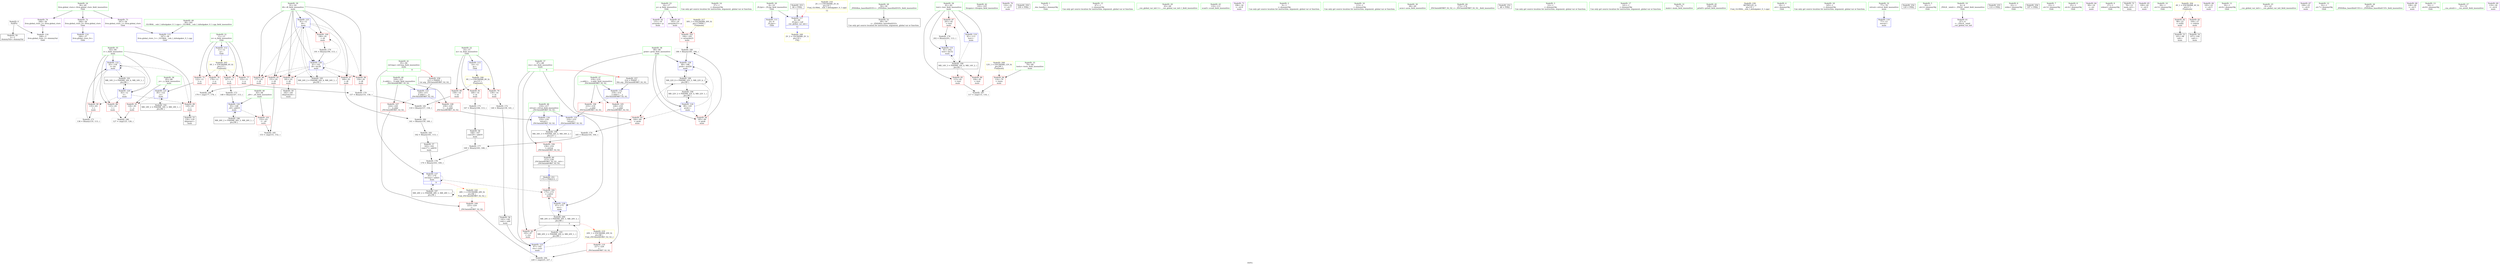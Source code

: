 digraph "SVFG" {
	label="SVFG";

	Node0x55dfc0a60f00 [shape=record,color=grey,label="{NodeID: 0\nNullPtr}"];
	Node0x55dfc0a60f00 -> Node0x55dfc0a6e0f0[style=solid];
	Node0x55dfc0a60f00 -> Node0x55dfc0a72890[style=solid];
	Node0x55dfc0a76670 [shape=record,color=grey,label="{NodeID: 180\n186 = Binary(185, 184, )\n}"];
	Node0x55dfc0a76670 -> Node0x55dfc0a73350[style=solid];
	Node0x55dfc0a6cfd0 [shape=record,color=red,label="{NodeID: 97\n160\<--91\n\<--i8\nmain\n}"];
	Node0x55dfc0a6cfd0 -> Node0x55dfc0a76970[style=solid];
	Node0x55dfc0a6af40 [shape=record,color=green,label="{NodeID: 14\n37\<--1\n\<--dummyObj\nCan only get source location for instruction, argument, global var or function.}"];
	Node0x55dfc0a71550 [shape=record,color=black,label="{NodeID: 194\nMR_22V_2 = PHI(MR_22V_4, MR_22V_1, )\npts\{90 \}\n}"];
	Node0x55dfc0a71550 -> Node0x55dfc0a72f40[style=dashed];
	Node0x55dfc0a6db30 [shape=record,color=blue,label="{NodeID: 111\n8\<--9\n_ZL2pi\<--\nGlob }"];
	Node0x55dfc0a6bd40 [shape=record,color=green,label="{NodeID: 28\n50\<--56\n_ZNSt8ios_base4InitD1Ev\<--_ZNSt8ios_base4InitD1Ev_field_insensitive\n}"];
	Node0x55dfc0a6bd40 -> Node0x55dfc0a6e2c0[style=solid];
	Node0x55dfc0a83650 [shape=record,color=yellow,style=double,label="{NodeID: 208\n12V_1 = ENCHI(MR_12V_0)\npts\{80 \}\nFun[main]}"];
	Node0x55dfc0a83650 -> Node0x55dfc0a6fd80[style=dashed];
	Node0x55dfc0a73010 [shape=record,color=blue,label="{NodeID: 125\n91\<--12\ni8\<--\nmain\n}"];
	Node0x55dfc0a73010 -> Node0x55dfc0a70670[style=dashed];
	Node0x55dfc0a73010 -> Node0x55dfc0a6cf00[style=dashed];
	Node0x55dfc0a73010 -> Node0x55dfc0a6cfd0[style=dashed];
	Node0x55dfc0a73010 -> Node0x55dfc0a6d0a0[style=dashed];
	Node0x55dfc0a73010 -> Node0x55dfc0a6d170[style=dashed];
	Node0x55dfc0a73010 -> Node0x55dfc0a6d240[style=dashed];
	Node0x55dfc0a73010 -> Node0x55dfc0a73420[style=dashed];
	Node0x55dfc0a73010 -> Node0x55dfc0a71640[style=dashed];
	Node0x55dfc0a6c960 [shape=record,color=green,label="{NodeID: 42\n102\<--103\nfreopen\<--freopen_field_insensitive\n}"];
	Node0x55dfc0a6e630 [shape=record,color=black,label="{NodeID: 56\n142\<--140\nconv\<--add\nmain\n}"];
	Node0x55dfc0a6e630 -> Node0x55dfc0a72e70[style=solid];
	Node0x55dfc0a6f190 [shape=record,color=purple,label="{NodeID: 70\n132\<--32\n\<--.str.7\nmain\n}"];
	Node0x55dfc0830820 [shape=record,color=black,label="{NodeID: 250\n109 = PHI()\n}"];
	Node0x55dfc0a6fd80 [shape=record,color=red,label="{NodeID: 84\n116\<--79\n\<--tests\nmain\n}"];
	Node0x55dfc0a6fd80 -> Node0x55dfc0a770f0[style=solid];
	Node0x55dfc0a5fd30 [shape=record,color=green,label="{NodeID: 1\n7\<--1\n__dso_handle\<--dummyObj\nGlob }"];
	Node0x55dfc0a767f0 [shape=record,color=grey,label="{NodeID: 181\n159 = Binary(157, 158, )\n}"];
	Node0x55dfc0a767f0 -> Node0x55dfc0a76970[style=solid];
	Node0x55dfc0a6d0a0 [shape=record,color=red,label="{NodeID: 98\n177\<--91\n\<--i8\nmain\n}"];
	Node0x55dfc0a6d0a0 -> Node0x55dfc0a77270[style=solid];
	Node0x55dfc0a6b040 [shape=record,color=green,label="{NodeID: 15\n67\<--1\n\<--dummyObj\nCan only get source location for instruction, argument, global var or function.}"];
	Node0x55dfc0a71640 [shape=record,color=black,label="{NodeID: 195\nMR_24V_2 = PHI(MR_24V_4, MR_24V_1, )\npts\{92 \}\n}"];
	Node0x55dfc0a71640 -> Node0x55dfc0a73010[style=dashed];
	Node0x55dfc0a6dc30 [shape=record,color=blue,label="{NodeID: 112\n11\<--12\nn\<--\nGlob }"];
	Node0x55dfc0a6dc30 -> Node0x55dfc0a833b0[style=dashed];
	Node0x55dfc0a6be40 [shape=record,color=green,label="{NodeID: 29\n63\<--64\n__cxx_global_var_init.1\<--__cxx_global_var_init.1_field_insensitive\n}"];
	Node0x55dfc0a730e0 [shape=record,color=blue,label="{NodeID: 126\n93\<--148\n_n9\<--add10\nmain\n}"];
	Node0x55dfc0a730e0 -> Node0x55dfc0a6d310[style=dashed];
	Node0x55dfc0a730e0 -> Node0x55dfc0a80090[style=dashed];
	Node0x55dfc0a6ca60 [shape=record,color=green,label="{NodeID: 43\n110\<--111\nscanf\<--scanf_field_insensitive\n}"];
	Node0x55dfc0a6e700 [shape=record,color=black,label="{NodeID: 57\n163\<--162\nconv17\<--add16\nmain\n}"];
	Node0x55dfc0a6e700 -> Node0x55dfc0a76370[style=solid];
	Node0x55dfc0a6f260 [shape=record,color=purple,label="{NodeID: 71\n196\<--34\n\<--.str.8\nmain\n}"];
	Node0x55dfc0a90530 [shape=record,color=black,label="{NodeID: 251\n172 = PHI(213, )\n}"];
	Node0x55dfc0a90530 -> Node0x55dfc0a6d3e0[style=solid];
	Node0x55dfc0a6fe50 [shape=record,color=red,label="{NodeID: 85\n115\<--81\n\<--test\nmain\n}"];
	Node0x55dfc0a6fe50 -> Node0x55dfc0a770f0[style=solid];
	Node0x55dfc0a69f80 [shape=record,color=green,label="{NodeID: 2\n9\<--1\n\<--dummyObj\nCan only get source location for instruction, argument, global var or function.}"];
	Node0x55dfc0a76970 [shape=record,color=grey,label="{NodeID: 182\n161 = Binary(159, 160, )\n}"];
	Node0x55dfc0a76970 -> Node0x55dfc0a76af0[style=solid];
	Node0x55dfc0a6d170 [shape=record,color=red,label="{NodeID: 99\n181\<--91\n\<--i8\nmain\n}"];
	Node0x55dfc0a6d170 -> Node0x55dfc0a6e8a0[style=solid];
	Node0x55dfc0a6b140 [shape=record,color=green,label="{NodeID: 16\n113\<--1\n\<--dummyObj\nCan only get source location for instruction, argument, global var or function.}"];
	Node0x55dfc0a80090 [shape=record,color=black,label="{NodeID: 196\nMR_26V_2 = PHI(MR_26V_3, MR_26V_1, )\npts\{94 \}\n}"];
	Node0x55dfc0a80090 -> Node0x55dfc0a730e0[style=dashed];
	Node0x55dfc0a6dd30 [shape=record,color=blue,label="{NodeID: 113\n14\<--12\nm\<--\nGlob }"];
	Node0x55dfc0a6dd30 -> Node0x55dfc0a83490[style=dashed];
	Node0x55dfc0a6bf40 [shape=record,color=green,label="{NodeID: 30\n68\<--69\nacos\<--acos_field_insensitive\n}"];
	Node0x55dfc0a731b0 [shape=record,color=blue,label="{NodeID: 127\n95\<--170\nref.tmp\<--add21\nmain\n|{|<s3>9}}"];
	Node0x55dfc0a731b0 -> Node0x55dfc0a6d3e0[style=dashed];
	Node0x55dfc0a731b0 -> Node0x55dfc0a731b0[style=dashed];
	Node0x55dfc0a731b0 -> Node0x55dfc0a80590[style=dashed];
	Node0x55dfc0a731b0:s3 -> Node0x55dfc0a84940[style=dashed,color=red];
	Node0x55dfc0a6cb60 [shape=record,color=green,label="{NodeID: 44\n173\<--174\n_ZSt3minIdERKT_S2_S2_\<--_ZSt3minIdERKT_S2_S2__field_insensitive\n}"];
	Node0x55dfc0a6e7d0 [shape=record,color=black,label="{NodeID: 58\n168\<--167\nconv20\<--add19\nmain\n}"];
	Node0x55dfc0a6e7d0 -> Node0x55dfc0a761f0[style=solid];
	Node0x55dfc0a6f330 [shape=record,color=purple,label="{NodeID: 72\n246\<--36\nllvm.global_ctors_0\<--llvm.global_ctors\nGlob }"];
	Node0x55dfc0a6f330 -> Node0x55dfc0a6de30[style=solid];
	Node0x55dfc0a90720 [shape=record,color=black,label="{NodeID: 252\n48 = PHI()\n}"];
	Node0x55dfc0a6ff20 [shape=record,color=red,label="{NodeID: 86\n194\<--81\n\<--test\nmain\n}"];
	Node0x55dfc0a6a010 [shape=record,color=green,label="{NodeID: 3\n12\<--1\n\<--dummyObj\nCan only get source location for instruction, argument, global var or function.}"];
	Node0x55dfc0a76af0 [shape=record,color=grey,label="{NodeID: 183\n162 = Binary(161, 113, )\n}"];
	Node0x55dfc0a76af0 -> Node0x55dfc0a6e700[style=solid];
	Node0x55dfc0a6d240 [shape=record,color=red,label="{NodeID: 100\n190\<--91\n\<--i8\nmain\n}"];
	Node0x55dfc0a6d240 -> Node0x55dfc0a764f0[style=solid];
	Node0x55dfc0a6b240 [shape=record,color=green,label="{NodeID: 17\n141\<--1\n\<--dummyObj\nCan only get source location for instruction, argument, global var or function.}"];
	Node0x55dfc0a80590 [shape=record,color=black,label="{NodeID: 197\nMR_28V_2 = PHI(MR_28V_3, MR_28V_1, )\npts\{96 \}\n}"];
	Node0x55dfc0a80590 -> Node0x55dfc0a731b0[style=dashed];
	Node0x55dfc0a80590 -> Node0x55dfc0a80590[style=dashed];
	Node0x55dfc0a6de30 [shape=record,color=blue,label="{NodeID: 114\n246\<--37\nllvm.global_ctors_0\<--\nGlob }"];
	Node0x55dfc0a6c040 [shape=record,color=green,label="{NodeID: 31\n74\<--75\nmain\<--main_field_insensitive\n}"];
	Node0x55dfc0a73280 [shape=record,color=blue,label="{NodeID: 128\n87\<--175\nres\<--\nmain\n}"];
	Node0x55dfc0a73280 -> Node0x55dfc0a81490[style=dashed];
	Node0x55dfc0a6cc60 [shape=record,color=green,label="{NodeID: 45\n198\<--199\nprintf\<--printf_field_insensitive\n}"];
	Node0x55dfc0a6e8a0 [shape=record,color=black,label="{NodeID: 59\n182\<--181\nidxprom24\<--\nmain\n}"];
	Node0x55dfc0a86450 [shape=record,color=yellow,style=double,label="{NodeID: 239\nRETMU(2V_2)\npts\{10 \}\nFun[_GLOBAL__sub_I_dzhulgakov_0_1.cpp]}"];
	Node0x55dfc0a6f430 [shape=record,color=purple,label="{NodeID: 73\n247\<--36\nllvm.global_ctors_1\<--llvm.global_ctors\nGlob }"];
	Node0x55dfc0a6f430 -> Node0x55dfc0a72790[style=solid];
	Node0x55dfc0a907f0 [shape=record,color=black,label="{NodeID: 253\n66 = PHI()\n}"];
	Node0x55dfc0a907f0 -> Node0x55dfc0a72990[style=solid];
	Node0x55dfc0a75770 [shape=record,color=grey,label="{NodeID: 170\n157 = Binary(155, 156, )\n}"];
	Node0x55dfc0a75770 -> Node0x55dfc0a767f0[style=solid];
	Node0x55dfc0a6fff0 [shape=record,color=red,label="{NodeID: 87\n201\<--81\n\<--test\nmain\n}"];
	Node0x55dfc0a6fff0 -> Node0x55dfc0a76070[style=solid];
	Node0x55dfc0a6a0a0 [shape=record,color=green,label="{NodeID: 4\n18\<--1\n.str\<--dummyObj\nGlob }"];
	Node0x55dfc0a76c70 [shape=record,color=grey,label="{NodeID: 184\n228 = cmp(225, 227, )\n}"];
	Node0x55dfc0a6d310 [shape=record,color=red,label="{NodeID: 101\n152\<--93\n\<--_n9\nmain\n}"];
	Node0x55dfc0a6d310 -> Node0x55dfc0a76df0[style=solid];
	Node0x55dfc0a6b340 [shape=record,color=green,label="{NodeID: 18\n145\<--1\n\<--dummyObj\nCan only get source location for instruction, argument, global var or function.}"];
	Node0x55dfc0a72790 [shape=record,color=blue,label="{NodeID: 115\n247\<--38\nllvm.global_ctors_1\<--_GLOBAL__sub_I_dzhulgakov_0_1.cpp\nGlob }"];
	Node0x55dfc0a6c140 [shape=record,color=green,label="{NodeID: 32\n77\<--78\nretval\<--retval_field_insensitive\nmain\n}"];
	Node0x55dfc0a6c140 -> Node0x55dfc0a72a60[style=solid];
	Node0x55dfc0a73350 [shape=record,color=blue,label="{NodeID: 129\n89\<--186\nprob\<--mul26\nmain\n}"];
	Node0x55dfc0a73350 -> Node0x55dfc0a7cd70[style=dashed];
	Node0x55dfc0a6cd60 [shape=record,color=green,label="{NodeID: 46\n216\<--217\nretval\<--retval_field_insensitive\n_ZSt3minIdERKT_S2_S2_\n}"];
	Node0x55dfc0a6cd60 -> Node0x55dfc0a6d580[style=solid];
	Node0x55dfc0a6cd60 -> Node0x55dfc0a73760[style=solid];
	Node0x55dfc0a6cd60 -> Node0x55dfc0a73830[style=solid];
	Node0x55dfc0a6e970 [shape=record,color=black,label="{NodeID: 60\n213\<--236\n_ZSt3minIdERKT_S2_S2__ret\<--\n_ZSt3minIdERKT_S2_S2_\n|{<s0>9}}"];
	Node0x55dfc0a6e970:s0 -> Node0x55dfc0a90530[style=solid,color=blue];
	Node0x55dfc0a6f530 [shape=record,color=purple,label="{NodeID: 74\n248\<--36\nllvm.global_ctors_2\<--llvm.global_ctors\nGlob }"];
	Node0x55dfc0a6f530 -> Node0x55dfc0a72890[style=solid];
	Node0x55dfc0a908c0 [shape=record,color=black,label="{NodeID: 254\n120 = PHI()\n}"];
	Node0x55dfc0a758f0 [shape=record,color=grey,label="{NodeID: 171\n136 = Binary(135, 113, )\n}"];
	Node0x55dfc0a758f0 -> Node0x55dfc0a72da0[style=solid];
	Node0x55dfc0a700c0 [shape=record,color=red,label="{NodeID: 88\n125\<--83\n\<--i\nmain\n}"];
	Node0x55dfc0a700c0 -> Node0x55dfc0a76f70[style=solid];
	Node0x55dfc0a6a130 [shape=record,color=green,label="{NodeID: 5\n20\<--1\n.str.2\<--dummyObj\nGlob }"];
	Node0x55dfc0a76df0 [shape=record,color=grey,label="{NodeID: 185\n153 = cmp(151, 152, )\n}"];
	Node0x55dfc0a6d3e0 [shape=record,color=red,label="{NodeID: 102\n175\<--172\n\<--call22\nmain\n}"];
	Node0x55dfc0a6d3e0 -> Node0x55dfc0a73280[style=solid];
	Node0x55dfc0a6b440 [shape=record,color=green,label="{NodeID: 19\n4\<--6\n_ZStL8__ioinit\<--_ZStL8__ioinit_field_insensitive\nGlob }"];
	Node0x55dfc0a6b440 -> Node0x55dfc0a6ea40[style=solid];
	Node0x55dfc0a80f90 [shape=record,color=black,label="{NodeID: 199\nMR_34V_3 = PHI(MR_34V_4, MR_34V_2, )\npts\{217 \}\n}"];
	Node0x55dfc0a80f90 -> Node0x55dfc0a6d580[style=dashed];
	Node0x55dfc0a72890 [shape=record,color=blue, style = dotted,label="{NodeID: 116\n248\<--3\nllvm.global_ctors_2\<--dummyVal\nGlob }"];
	Node0x55dfc0a6c210 [shape=record,color=green,label="{NodeID: 33\n79\<--80\ntests\<--tests_field_insensitive\nmain\n}"];
	Node0x55dfc0a6c210 -> Node0x55dfc0a6fd80[style=solid];
	Node0x55dfc0a73420 [shape=record,color=blue,label="{NodeID: 130\n91\<--191\ni8\<--inc28\nmain\n}"];
	Node0x55dfc0a73420 -> Node0x55dfc0a70670[style=dashed];
	Node0x55dfc0a73420 -> Node0x55dfc0a6cf00[style=dashed];
	Node0x55dfc0a73420 -> Node0x55dfc0a6cfd0[style=dashed];
	Node0x55dfc0a73420 -> Node0x55dfc0a6d0a0[style=dashed];
	Node0x55dfc0a73420 -> Node0x55dfc0a6d170[style=dashed];
	Node0x55dfc0a73420 -> Node0x55dfc0a6d240[style=dashed];
	Node0x55dfc0a73420 -> Node0x55dfc0a73420[style=dashed];
	Node0x55dfc0a73420 -> Node0x55dfc0a71640[style=dashed];
	Node0x55dfc0a6ce30 [shape=record,color=green,label="{NodeID: 47\n218\<--219\n__a.addr\<--__a.addr_field_insensitive\n_ZSt3minIdERKT_S2_S2_\n}"];
	Node0x55dfc0a6ce30 -> Node0x55dfc0a6d650[style=solid];
	Node0x55dfc0a6ce30 -> Node0x55dfc0a6d720[style=solid];
	Node0x55dfc0a6ce30 -> Node0x55dfc0a735c0[style=solid];
	Node0x55dfc0a6ea40 [shape=record,color=purple,label="{NodeID: 61\n47\<--4\n\<--_ZStL8__ioinit\n__cxx_global_var_init\n}"];
	Node0x55dfc0a6f630 [shape=record,color=red,label="{NodeID: 75\n122\<--11\n\<--n\nmain\n}"];
	Node0x55dfc0a6f630 -> Node0x55dfc0a72cd0[style=solid];
	Node0x55dfc0a90990 [shape=record,color=black,label="{NodeID: 255\n133 = PHI()\n}"];
	Node0x55dfc0a75a70 [shape=record,color=grey,label="{NodeID: 172\n140 = Binary(139, 141, )\n}"];
	Node0x55dfc0a75a70 -> Node0x55dfc0a6e630[style=solid];
	Node0x55dfc0a70190 [shape=record,color=red,label="{NodeID: 89\n129\<--83\n\<--i\nmain\n}"];
	Node0x55dfc0a70190 -> Node0x55dfc0a6e560[style=solid];
	Node0x55dfc0a6a970 [shape=record,color=green,label="{NodeID: 6\n22\<--1\nstdin\<--dummyObj\nGlob }"];
	Node0x55dfc0a76f70 [shape=record,color=grey,label="{NodeID: 186\n127 = cmp(125, 126, )\n}"];
	Node0x55dfc0a6d4b0 [shape=record,color=red,label="{NodeID: 103\n184\<--183\n\<--arrayidx25\nmain\n}"];
	Node0x55dfc0a6d4b0 -> Node0x55dfc0a76670[style=solid];
	Node0x55dfc0a6b540 [shape=record,color=green,label="{NodeID: 20\n8\<--10\n_ZL2pi\<--_ZL2pi_field_insensitive\nGlob }"];
	Node0x55dfc0a6b540 -> Node0x55dfc0a6db30[style=solid];
	Node0x55dfc0a6b540 -> Node0x55dfc0a72990[style=solid];
	Node0x55dfc0a81490 [shape=record,color=black,label="{NodeID: 200\nMR_20V_4 = PHI(MR_20V_5, MR_20V_3, )\npts\{88 \}\n|{|<s4>9}}"];
	Node0x55dfc0a81490 -> Node0x55dfc0a70400[style=dashed];
	Node0x55dfc0a81490 -> Node0x55dfc0a6d3e0[style=dashed];
	Node0x55dfc0a81490 -> Node0x55dfc0a73280[style=dashed];
	Node0x55dfc0a81490 -> Node0x55dfc0a71050[style=dashed];
	Node0x55dfc0a81490:s4 -> Node0x55dfc0a84830[style=dashed,color=red];
	Node0x55dfc0a72990 [shape=record,color=blue,label="{NodeID: 117\n8\<--66\n_ZL2pi\<--call\n__cxx_global_var_init.1\n|{<s0>12}}"];
	Node0x55dfc0a72990:s0 -> Node0x55dfc0a86ea0[style=dashed,color=blue];
	Node0x55dfc0a6c2e0 [shape=record,color=green,label="{NodeID: 34\n81\<--82\ntest\<--test_field_insensitive\nmain\n}"];
	Node0x55dfc0a6c2e0 -> Node0x55dfc0a6fe50[style=solid];
	Node0x55dfc0a6c2e0 -> Node0x55dfc0a6ff20[style=solid];
	Node0x55dfc0a6c2e0 -> Node0x55dfc0a6fff0[style=solid];
	Node0x55dfc0a6c2e0 -> Node0x55dfc0a72b30[style=solid];
	Node0x55dfc0a6c2e0 -> Node0x55dfc0a734f0[style=solid];
	Node0x55dfc0a734f0 [shape=record,color=blue,label="{NodeID: 131\n81\<--202\ntest\<--inc32\nmain\n}"];
	Node0x55dfc0a734f0 -> Node0x55dfc0a7d270[style=dashed];
	Node0x55dfc0a6df20 [shape=record,color=green,label="{NodeID: 48\n220\<--221\n__b.addr\<--__b.addr_field_insensitive\n_ZSt3minIdERKT_S2_S2_\n}"];
	Node0x55dfc0a6df20 -> Node0x55dfc0a6d7f0[style=solid];
	Node0x55dfc0a6df20 -> Node0x55dfc0a6d8c0[style=solid];
	Node0x55dfc0a6df20 -> Node0x55dfc0a73690[style=solid];
	Node0x55dfc0a6eb10 [shape=record,color=purple,label="{NodeID: 62\n131\<--16\narrayidx\<--p\nmain\n}"];
	Node0x55dfc0a6f700 [shape=record,color=red,label="{NodeID: 76\n147\<--11\n\<--n\nmain\n}"];
	Node0x55dfc0a6f700 -> Node0x55dfc0a75bf0[style=solid];
	Node0x55dfc0a90a60 [shape=record,color=black,label="{NodeID: 256\n197 = PHI()\n}"];
	Node0x55dfc0a75bf0 [shape=record,color=grey,label="{NodeID: 173\n148 = Binary(147, 113, )\n}"];
	Node0x55dfc0a75bf0 -> Node0x55dfc0a730e0[style=solid];
	Node0x55dfc0a70260 [shape=record,color=red,label="{NodeID: 90\n135\<--83\n\<--i\nmain\n}"];
	Node0x55dfc0a70260 -> Node0x55dfc0a758f0[style=solid];
	Node0x55dfc0a6aa00 [shape=record,color=green,label="{NodeID: 7\n23\<--1\n.str.3\<--dummyObj\nGlob }"];
	Node0x55dfc0a770f0 [shape=record,color=grey,label="{NodeID: 187\n117 = cmp(115, 116, )\n}"];
	Node0x55dfc0a6d580 [shape=record,color=red,label="{NodeID: 104\n236\<--216\n\<--retval\n_ZSt3minIdERKT_S2_S2_\n}"];
	Node0x55dfc0a6d580 -> Node0x55dfc0a6e970[style=solid];
	Node0x55dfc0a6b640 [shape=record,color=green,label="{NodeID: 21\n11\<--13\nn\<--n_field_insensitive\nGlob }"];
	Node0x55dfc0a6b640 -> Node0x55dfc0a6f630[style=solid];
	Node0x55dfc0a6b640 -> Node0x55dfc0a6f700[style=solid];
	Node0x55dfc0a6b640 -> Node0x55dfc0a6f7d0[style=solid];
	Node0x55dfc0a6b640 -> Node0x55dfc0a6f8a0[style=solid];
	Node0x55dfc0a6b640 -> Node0x55dfc0a6dc30[style=solid];
	Node0x55dfc0a72a60 [shape=record,color=blue,label="{NodeID: 118\n77\<--12\nretval\<--\nmain\n}"];
	Node0x55dfc0a6c3b0 [shape=record,color=green,label="{NodeID: 35\n83\<--84\ni\<--i_field_insensitive\nmain\n}"];
	Node0x55dfc0a6c3b0 -> Node0x55dfc0a700c0[style=solid];
	Node0x55dfc0a6c3b0 -> Node0x55dfc0a70190[style=solid];
	Node0x55dfc0a6c3b0 -> Node0x55dfc0a70260[style=solid];
	Node0x55dfc0a6c3b0 -> Node0x55dfc0a72c00[style=solid];
	Node0x55dfc0a6c3b0 -> Node0x55dfc0a72da0[style=solid];
	Node0x55dfc0a735c0 [shape=record,color=blue,label="{NodeID: 132\n218\<--214\n__a.addr\<--__a\n_ZSt3minIdERKT_S2_S2_\n}"];
	Node0x55dfc0a735c0 -> Node0x55dfc0a6d650[style=dashed];
	Node0x55dfc0a735c0 -> Node0x55dfc0a6d720[style=dashed];
	Node0x55dfc0a6dff0 [shape=record,color=green,label="{NodeID: 49\n38\<--241\n_GLOBAL__sub_I_dzhulgakov_0_1.cpp\<--_GLOBAL__sub_I_dzhulgakov_0_1.cpp_field_insensitive\n}"];
	Node0x55dfc0a6dff0 -> Node0x55dfc0a72790[style=solid];
	Node0x55dfc0a6ebe0 [shape=record,color=purple,label="{NodeID: 63\n183\<--16\narrayidx25\<--p\nmain\n}"];
	Node0x55dfc0a6ebe0 -> Node0x55dfc0a6d4b0[style=solid];
	Node0x55dfc0a6f7d0 [shape=record,color=red,label="{NodeID: 77\n155\<--11\n\<--n\nmain\n}"];
	Node0x55dfc0a6f7d0 -> Node0x55dfc0a75770[style=solid];
	Node0x55dfc0a90b30 [shape=record,color=black,label="{NodeID: 257\n214 = PHI(87, )\n0th arg _ZSt3minIdERKT_S2_S2_ }"];
	Node0x55dfc0a90b30 -> Node0x55dfc0a735c0[style=solid];
	Node0x55dfc0a75d70 [shape=record,color=grey,label="{NodeID: 174\n165 = Binary(145, 164, )\n}"];
	Node0x55dfc0a75d70 -> Node0x55dfc0a761f0[style=solid];
	Node0x55dfc0a70330 [shape=record,color=red,label="{NodeID: 91\n126\<--85\n\<--_n\nmain\n}"];
	Node0x55dfc0a70330 -> Node0x55dfc0a76f70[style=solid];
	Node0x55dfc0a6aa90 [shape=record,color=green,label="{NodeID: 8\n25\<--1\n.str.4\<--dummyObj\nGlob }"];
	Node0x55dfc0a77270 [shape=record,color=grey,label="{NodeID: 188\n179 = cmp(177, 178, )\n}"];
	Node0x55dfc0a6d650 [shape=record,color=red,label="{NodeID: 105\n226\<--218\n\<--__a.addr\n_ZSt3minIdERKT_S2_S2_\n}"];
	Node0x55dfc0a6d650 -> Node0x55dfc0a6da60[style=solid];
	Node0x55dfc0a6b740 [shape=record,color=green,label="{NodeID: 22\n14\<--15\nm\<--m_field_insensitive\nGlob }"];
	Node0x55dfc0a6b740 -> Node0x55dfc0a6f970[style=solid];
	Node0x55dfc0a6b740 -> Node0x55dfc0a6fa40[style=solid];
	Node0x55dfc0a6b740 -> Node0x55dfc0a6fb10[style=solid];
	Node0x55dfc0a6b740 -> Node0x55dfc0a6dd30[style=solid];
	Node0x55dfc0a72b30 [shape=record,color=blue,label="{NodeID: 119\n81\<--113\ntest\<--\nmain\n}"];
	Node0x55dfc0a72b30 -> Node0x55dfc0a7d270[style=dashed];
	Node0x55dfc0a6c480 [shape=record,color=green,label="{NodeID: 36\n85\<--86\n_n\<--_n_field_insensitive\nmain\n}"];
	Node0x55dfc0a6c480 -> Node0x55dfc0a70330[style=solid];
	Node0x55dfc0a6c480 -> Node0x55dfc0a72cd0[style=solid];
	Node0x55dfc0a73690 [shape=record,color=blue,label="{NodeID: 133\n220\<--215\n__b.addr\<--__b\n_ZSt3minIdERKT_S2_S2_\n}"];
	Node0x55dfc0a73690 -> Node0x55dfc0a6d7f0[style=dashed];
	Node0x55dfc0a73690 -> Node0x55dfc0a6d8c0[style=dashed];
	Node0x55dfc0a6e0f0 [shape=record,color=black,label="{NodeID: 50\n2\<--3\ndummyVal\<--dummyVal\n}"];
	Node0x55dfc0a6ecb0 [shape=record,color=purple,label="{NodeID: 64\n99\<--18\n\<--.str\nmain\n}"];
	Node0x55dfc0a6f8a0 [shape=record,color=red,label="{NodeID: 78\n178\<--11\n\<--n\nmain\n}"];
	Node0x55dfc0a6f8a0 -> Node0x55dfc0a77270[style=solid];
	Node0x55dfc0a90d20 [shape=record,color=black,label="{NodeID: 258\n215 = PHI(95, )\n1st arg _ZSt3minIdERKT_S2_S2_ }"];
	Node0x55dfc0a90d20 -> Node0x55dfc0a73690[style=solid];
	Node0x55dfc0a75ef0 [shape=record,color=grey,label="{NodeID: 175\n167 = Binary(166, 113, )\n}"];
	Node0x55dfc0a75ef0 -> Node0x55dfc0a6e7d0[style=solid];
	Node0x55dfc0a70400 [shape=record,color=red,label="{NodeID: 92\n195\<--87\n\<--res\nmain\n}"];
	Node0x55dfc0a6ab20 [shape=record,color=green,label="{NodeID: 9\n27\<--1\nstdout\<--dummyObj\nGlob }"];
	Node0x55dfc0a7cd70 [shape=record,color=black,label="{NodeID: 189\nMR_22V_6 = PHI(MR_22V_5, MR_22V_4, )\npts\{90 \}\n}"];
	Node0x55dfc0a7cd70 -> Node0x55dfc0a704d0[style=dashed];
	Node0x55dfc0a7cd70 -> Node0x55dfc0a705a0[style=dashed];
	Node0x55dfc0a7cd70 -> Node0x55dfc0a73350[style=dashed];
	Node0x55dfc0a7cd70 -> Node0x55dfc0a7cd70[style=dashed];
	Node0x55dfc0a7cd70 -> Node0x55dfc0a71550[style=dashed];
	Node0x55dfc0a6d720 [shape=record,color=red,label="{NodeID: 106\n233\<--218\n\<--__a.addr\n_ZSt3minIdERKT_S2_S2_\n}"];
	Node0x55dfc0a6d720 -> Node0x55dfc0a73830[style=solid];
	Node0x55dfc0a6b840 [shape=record,color=green,label="{NodeID: 23\n16\<--17\np\<--p_field_insensitive\nGlob }"];
	Node0x55dfc0a6b840 -> Node0x55dfc0a6eb10[style=solid];
	Node0x55dfc0a6b840 -> Node0x55dfc0a6ebe0[style=solid];
	Node0x55dfc0a72c00 [shape=record,color=blue,label="{NodeID: 120\n83\<--12\ni\<--\nmain\n}"];
	Node0x55dfc0a72c00 -> Node0x55dfc0a700c0[style=dashed];
	Node0x55dfc0a72c00 -> Node0x55dfc0a70190[style=dashed];
	Node0x55dfc0a72c00 -> Node0x55dfc0a70260[style=dashed];
	Node0x55dfc0a72c00 -> Node0x55dfc0a72da0[style=dashed];
	Node0x55dfc0a72c00 -> Node0x55dfc0a7d770[style=dashed];
	Node0x55dfc0a6c550 [shape=record,color=green,label="{NodeID: 37\n87\<--88\nres\<--res_field_insensitive\nmain\n|{|<s3>9}}"];
	Node0x55dfc0a6c550 -> Node0x55dfc0a70400[style=solid];
	Node0x55dfc0a6c550 -> Node0x55dfc0a72e70[style=solid];
	Node0x55dfc0a6c550 -> Node0x55dfc0a73280[style=solid];
	Node0x55dfc0a6c550:s3 -> Node0x55dfc0a90b30[style=solid,color=red];
	Node0x55dfc0a83e30 [shape=record,color=yellow,style=double,label="{NodeID: 217\n30V_1 = ENCHI(MR_30V_0)\npts\{170000 \}\nFun[main]}"];
	Node0x55dfc0a83e30 -> Node0x55dfc0a6d4b0[style=dashed];
	Node0x55dfc0a73760 [shape=record,color=blue,label="{NodeID: 134\n216\<--230\nretval\<--\n_ZSt3minIdERKT_S2_S2_\n}"];
	Node0x55dfc0a73760 -> Node0x55dfc0a80f90[style=dashed];
	Node0x55dfc0a6e1f0 [shape=record,color=black,label="{NodeID: 51\n76\<--12\nmain_ret\<--\nmain\n}"];
	Node0x55dfc0a6ed80 [shape=record,color=purple,label="{NodeID: 65\n100\<--20\n\<--.str.2\nmain\n}"];
	Node0x55dfc0a6f970 [shape=record,color=red,label="{NodeID: 79\n139\<--14\n\<--m\nmain\n}"];
	Node0x55dfc0a6f970 -> Node0x55dfc0a75a70[style=solid];
	Node0x55dfc0a76070 [shape=record,color=grey,label="{NodeID: 176\n202 = Binary(201, 113, )\n}"];
	Node0x55dfc0a76070 -> Node0x55dfc0a734f0[style=solid];
	Node0x55dfc0a704d0 [shape=record,color=red,label="{NodeID: 93\n164\<--89\n\<--prob\nmain\n}"];
	Node0x55dfc0a704d0 -> Node0x55dfc0a75d70[style=solid];
	Node0x55dfc0a6abb0 [shape=record,color=green,label="{NodeID: 10\n28\<--1\n.str.5\<--dummyObj\nGlob }"];
	Node0x55dfc0a7d270 [shape=record,color=black,label="{NodeID: 190\nMR_14V_3 = PHI(MR_14V_4, MR_14V_2, )\npts\{82 \}\n}"];
	Node0x55dfc0a7d270 -> Node0x55dfc0a6fe50[style=dashed];
	Node0x55dfc0a7d270 -> Node0x55dfc0a6ff20[style=dashed];
	Node0x55dfc0a7d270 -> Node0x55dfc0a6fff0[style=dashed];
	Node0x55dfc0a7d270 -> Node0x55dfc0a734f0[style=dashed];
	Node0x55dfc0a6d7f0 [shape=record,color=red,label="{NodeID: 107\n224\<--220\n\<--__b.addr\n_ZSt3minIdERKT_S2_S2_\n}"];
	Node0x55dfc0a6d7f0 -> Node0x55dfc0a6d990[style=solid];
	Node0x55dfc0a6b940 [shape=record,color=green,label="{NodeID: 24\n36\<--40\nllvm.global_ctors\<--llvm.global_ctors_field_insensitive\nGlob }"];
	Node0x55dfc0a6b940 -> Node0x55dfc0a6f330[style=solid];
	Node0x55dfc0a6b940 -> Node0x55dfc0a6f430[style=solid];
	Node0x55dfc0a6b940 -> Node0x55dfc0a6f530[style=solid];
	Node0x55dfc0a82890 [shape=record,color=yellow,style=double,label="{NodeID: 204\n4V_1 = ENCHI(MR_4V_0)\npts\{1 \}\nFun[main]}"];
	Node0x55dfc0a82890 -> Node0x55dfc0a6fbe0[style=dashed];
	Node0x55dfc0a82890 -> Node0x55dfc0a6fcb0[style=dashed];
	Node0x55dfc0a72cd0 [shape=record,color=blue,label="{NodeID: 121\n85\<--122\n_n\<--\nmain\n}"];
	Node0x55dfc0a72cd0 -> Node0x55dfc0a70330[style=dashed];
	Node0x55dfc0a72cd0 -> Node0x55dfc0a70b50[style=dashed];
	Node0x55dfc0a6c620 [shape=record,color=green,label="{NodeID: 38\n89\<--90\nprob\<--prob_field_insensitive\nmain\n}"];
	Node0x55dfc0a6c620 -> Node0x55dfc0a704d0[style=solid];
	Node0x55dfc0a6c620 -> Node0x55dfc0a705a0[style=solid];
	Node0x55dfc0a6c620 -> Node0x55dfc0a72f40[style=solid];
	Node0x55dfc0a6c620 -> Node0x55dfc0a73350[style=solid];
	Node0x55dfc0a84720 [shape=record,color=yellow,style=double,label="{NodeID: 218\n2V_1 = ENCHI(MR_2V_0)\npts\{10 \}\nFun[_GLOBAL__sub_I_dzhulgakov_0_1.cpp]|{<s0>12}}"];
	Node0x55dfc0a84720:s0 -> Node0x55dfc0a72990[style=dashed,color=red];
	Node0x55dfc0a73830 [shape=record,color=blue,label="{NodeID: 135\n216\<--233\nretval\<--\n_ZSt3minIdERKT_S2_S2_\n}"];
	Node0x55dfc0a73830 -> Node0x55dfc0a80f90[style=dashed];
	Node0x55dfc0a6e2c0 [shape=record,color=black,label="{NodeID: 52\n49\<--50\n\<--_ZNSt8ios_base4InitD1Ev\nCan only get source location for instruction, argument, global var or function.}"];
	Node0x55dfc0a6ee50 [shape=record,color=purple,label="{NodeID: 66\n105\<--23\n\<--.str.3\nmain\n}"];
	Node0x55dfc0a6fa40 [shape=record,color=red,label="{NodeID: 80\n158\<--14\n\<--m\nmain\n}"];
	Node0x55dfc0a6fa40 -> Node0x55dfc0a767f0[style=solid];
	Node0x55dfc0a761f0 [shape=record,color=grey,label="{NodeID: 177\n169 = Binary(165, 168, )\n}"];
	Node0x55dfc0a761f0 -> Node0x55dfc0a76370[style=solid];
	Node0x55dfc0a705a0 [shape=record,color=red,label="{NodeID: 94\n185\<--89\n\<--prob\nmain\n}"];
	Node0x55dfc0a705a0 -> Node0x55dfc0a76670[style=solid];
	Node0x55dfc0a6ac40 [shape=record,color=green,label="{NodeID: 11\n30\<--1\n.str.6\<--dummyObj\nGlob }"];
	Node0x55dfc0a7d770 [shape=record,color=black,label="{NodeID: 191\nMR_16V_2 = PHI(MR_16V_4, MR_16V_1, )\npts\{84 \}\n}"];
	Node0x55dfc0a7d770 -> Node0x55dfc0a72c00[style=dashed];
	Node0x55dfc0a6d8c0 [shape=record,color=red,label="{NodeID: 108\n230\<--220\n\<--__b.addr\n_ZSt3minIdERKT_S2_S2_\n}"];
	Node0x55dfc0a6d8c0 -> Node0x55dfc0a73760[style=solid];
	Node0x55dfc0a6ba40 [shape=record,color=green,label="{NodeID: 25\n41\<--42\n__cxx_global_var_init\<--__cxx_global_var_init_field_insensitive\n}"];
	Node0x55dfc0a833b0 [shape=record,color=yellow,style=double,label="{NodeID: 205\n6V_1 = ENCHI(MR_6V_0)\npts\{13 \}\nFun[main]}"];
	Node0x55dfc0a833b0 -> Node0x55dfc0a6f630[style=dashed];
	Node0x55dfc0a833b0 -> Node0x55dfc0a6f700[style=dashed];
	Node0x55dfc0a833b0 -> Node0x55dfc0a6f7d0[style=dashed];
	Node0x55dfc0a833b0 -> Node0x55dfc0a6f8a0[style=dashed];
	Node0x55dfc0a72da0 [shape=record,color=blue,label="{NodeID: 122\n83\<--136\ni\<--inc\nmain\n}"];
	Node0x55dfc0a72da0 -> Node0x55dfc0a700c0[style=dashed];
	Node0x55dfc0a72da0 -> Node0x55dfc0a70190[style=dashed];
	Node0x55dfc0a72da0 -> Node0x55dfc0a70260[style=dashed];
	Node0x55dfc0a72da0 -> Node0x55dfc0a72da0[style=dashed];
	Node0x55dfc0a72da0 -> Node0x55dfc0a7d770[style=dashed];
	Node0x55dfc0a6c6f0 [shape=record,color=green,label="{NodeID: 39\n91\<--92\ni8\<--i8_field_insensitive\nmain\n}"];
	Node0x55dfc0a6c6f0 -> Node0x55dfc0a70670[style=solid];
	Node0x55dfc0a6c6f0 -> Node0x55dfc0a6cf00[style=solid];
	Node0x55dfc0a6c6f0 -> Node0x55dfc0a6cfd0[style=solid];
	Node0x55dfc0a6c6f0 -> Node0x55dfc0a6d0a0[style=solid];
	Node0x55dfc0a6c6f0 -> Node0x55dfc0a6d170[style=solid];
	Node0x55dfc0a6c6f0 -> Node0x55dfc0a6d240[style=solid];
	Node0x55dfc0a6c6f0 -> Node0x55dfc0a73010[style=solid];
	Node0x55dfc0a6c6f0 -> Node0x55dfc0a73420[style=solid];
	Node0x55dfc0a84830 [shape=record,color=yellow,style=double,label="{NodeID: 219\n20V_1 = ENCHI(MR_20V_0)\npts\{88 \}\nFun[_ZSt3minIdERKT_S2_S2_]}"];
	Node0x55dfc0a84830 -> Node0x55dfc0a6da60[style=dashed];
	Node0x55dfc0a6e3c0 [shape=record,color=black,label="{NodeID: 53\n101\<--98\ncall\<--\nmain\n}"];
	Node0x55dfc0a6ef20 [shape=record,color=purple,label="{NodeID: 67\n106\<--25\n\<--.str.4\nmain\n}"];
	Node0x55dfc0a6fb10 [shape=record,color=red,label="{NodeID: 81\n166\<--14\n\<--m\nmain\n}"];
	Node0x55dfc0a6fb10 -> Node0x55dfc0a75ef0[style=solid];
	Node0x55dfc0a76370 [shape=record,color=grey,label="{NodeID: 178\n170 = Binary(163, 169, )\n}"];
	Node0x55dfc0a76370 -> Node0x55dfc0a731b0[style=solid];
	Node0x55dfc0a70670 [shape=record,color=red,label="{NodeID: 95\n151\<--91\n\<--i8\nmain\n}"];
	Node0x55dfc0a70670 -> Node0x55dfc0a76df0[style=solid];
	Node0x55dfc0a6ad40 [shape=record,color=green,label="{NodeID: 12\n32\<--1\n.str.7\<--dummyObj\nGlob }"];
	Node0x55dfc0a70b50 [shape=record,color=black,label="{NodeID: 192\nMR_18V_2 = PHI(MR_18V_3, MR_18V_1, )\npts\{86 \}\n}"];
	Node0x55dfc0a70b50 -> Node0x55dfc0a72cd0[style=dashed];
	Node0x55dfc0a6d990 [shape=record,color=red,label="{NodeID: 109\n225\<--224\n\<--\n_ZSt3minIdERKT_S2_S2_\n}"];
	Node0x55dfc0a6d990 -> Node0x55dfc0a76c70[style=solid];
	Node0x55dfc0a6bb40 [shape=record,color=green,label="{NodeID: 26\n45\<--46\n_ZNSt8ios_base4InitC1Ev\<--_ZNSt8ios_base4InitC1Ev_field_insensitive\n}"];
	Node0x55dfc0a83490 [shape=record,color=yellow,style=double,label="{NodeID: 206\n8V_1 = ENCHI(MR_8V_0)\npts\{15 \}\nFun[main]}"];
	Node0x55dfc0a83490 -> Node0x55dfc0a6f970[style=dashed];
	Node0x55dfc0a83490 -> Node0x55dfc0a6fa40[style=dashed];
	Node0x55dfc0a83490 -> Node0x55dfc0a6fb10[style=dashed];
	Node0x55dfc0a72e70 [shape=record,color=blue,label="{NodeID: 123\n87\<--142\nres\<--conv\nmain\n}"];
	Node0x55dfc0a72e70 -> Node0x55dfc0a81490[style=dashed];
	Node0x55dfc0a6c7c0 [shape=record,color=green,label="{NodeID: 40\n93\<--94\n_n9\<--_n9_field_insensitive\nmain\n}"];
	Node0x55dfc0a6c7c0 -> Node0x55dfc0a6d310[style=solid];
	Node0x55dfc0a6c7c0 -> Node0x55dfc0a730e0[style=solid];
	Node0x55dfc0a84940 [shape=record,color=yellow,style=double,label="{NodeID: 220\n28V_1 = ENCHI(MR_28V_0)\npts\{96 \}\nFun[_ZSt3minIdERKT_S2_S2_]}"];
	Node0x55dfc0a84940 -> Node0x55dfc0a6d990[style=dashed];
	Node0x55dfc0a6e490 [shape=record,color=black,label="{NodeID: 54\n107\<--104\ncall1\<--\nmain\n}"];
	Node0x55dfc0a6eff0 [shape=record,color=purple,label="{NodeID: 68\n108\<--28\n\<--.str.5\nmain\n}"];
	Node0x55dfc0a6fbe0 [shape=record,color=red,label="{NodeID: 82\n98\<--22\n\<--stdin\nmain\n}"];
	Node0x55dfc0a6fbe0 -> Node0x55dfc0a6e3c0[style=solid];
	Node0x55dfc0a764f0 [shape=record,color=grey,label="{NodeID: 179\n191 = Binary(190, 113, )\n}"];
	Node0x55dfc0a764f0 -> Node0x55dfc0a73420[style=solid];
	Node0x55dfc0a6cf00 [shape=record,color=red,label="{NodeID: 96\n156\<--91\n\<--i8\nmain\n}"];
	Node0x55dfc0a6cf00 -> Node0x55dfc0a75770[style=solid];
	Node0x55dfc0a6ae40 [shape=record,color=green,label="{NodeID: 13\n34\<--1\n.str.8\<--dummyObj\nGlob }"];
	Node0x55dfc0a71050 [shape=record,color=black,label="{NodeID: 193\nMR_20V_2 = PHI(MR_20V_4, MR_20V_1, )\npts\{88 \}\n}"];
	Node0x55dfc0a71050 -> Node0x55dfc0a72e70[style=dashed];
	Node0x55dfc0a6da60 [shape=record,color=red,label="{NodeID: 110\n227\<--226\n\<--\n_ZSt3minIdERKT_S2_S2_\n}"];
	Node0x55dfc0a6da60 -> Node0x55dfc0a76c70[style=solid];
	Node0x55dfc0a6bc40 [shape=record,color=green,label="{NodeID: 27\n51\<--52\n__cxa_atexit\<--__cxa_atexit_field_insensitive\n}"];
	Node0x55dfc0a72f40 [shape=record,color=blue,label="{NodeID: 124\n89\<--145\nprob\<--\nmain\n}"];
	Node0x55dfc0a72f40 -> Node0x55dfc0a704d0[style=dashed];
	Node0x55dfc0a72f40 -> Node0x55dfc0a705a0[style=dashed];
	Node0x55dfc0a72f40 -> Node0x55dfc0a73350[style=dashed];
	Node0x55dfc0a72f40 -> Node0x55dfc0a7cd70[style=dashed];
	Node0x55dfc0a72f40 -> Node0x55dfc0a71550[style=dashed];
	Node0x55dfc0a6c890 [shape=record,color=green,label="{NodeID: 41\n95\<--96\nref.tmp\<--ref.tmp_field_insensitive\nmain\n|{|<s1>9}}"];
	Node0x55dfc0a6c890 -> Node0x55dfc0a731b0[style=solid];
	Node0x55dfc0a6c890:s1 -> Node0x55dfc0a90d20[style=solid,color=red];
	Node0x55dfc0a6e560 [shape=record,color=black,label="{NodeID: 55\n130\<--129\nidxprom\<--\nmain\n}"];
	Node0x55dfc0a6f0c0 [shape=record,color=purple,label="{NodeID: 69\n119\<--30\n\<--.str.6\nmain\n}"];
	Node0x55dfc0a86ea0 [shape=record,color=yellow,style=double,label="{NodeID: 249\n2V_2 = CSCHI(MR_2V_1)\npts\{10 \}\nCS[]}"];
	Node0x55dfc0a6fcb0 [shape=record,color=red,label="{NodeID: 83\n104\<--27\n\<--stdout\nmain\n}"];
	Node0x55dfc0a6fcb0 -> Node0x55dfc0a6e490[style=solid];
}
